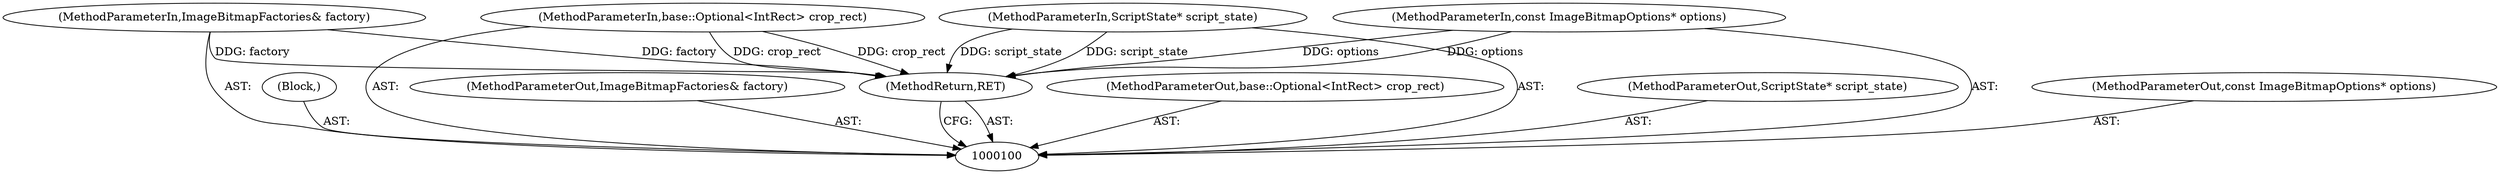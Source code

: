 digraph "0_Chrome_419c4bfbfb94849ed30dcab7c3aaf67afe238b27_0" {
"1000106" [label="(MethodReturn,RET)"];
"1000105" [label="(Block,)"];
"1000101" [label="(MethodParameterIn,ImageBitmapFactories& factory)"];
"1000114" [label="(MethodParameterOut,ImageBitmapFactories& factory)"];
"1000102" [label="(MethodParameterIn,base::Optional<IntRect> crop_rect)"];
"1000115" [label="(MethodParameterOut,base::Optional<IntRect> crop_rect)"];
"1000103" [label="(MethodParameterIn,ScriptState* script_state)"];
"1000116" [label="(MethodParameterOut,ScriptState* script_state)"];
"1000104" [label="(MethodParameterIn,const ImageBitmapOptions* options)"];
"1000117" [label="(MethodParameterOut,const ImageBitmapOptions* options)"];
"1000106" -> "1000100"  [label="AST: "];
"1000106" -> "1000100"  [label="CFG: "];
"1000104" -> "1000106"  [label="DDG: options"];
"1000103" -> "1000106"  [label="DDG: script_state"];
"1000102" -> "1000106"  [label="DDG: crop_rect"];
"1000101" -> "1000106"  [label="DDG: factory"];
"1000105" -> "1000100"  [label="AST: "];
"1000101" -> "1000100"  [label="AST: "];
"1000101" -> "1000106"  [label="DDG: factory"];
"1000114" -> "1000100"  [label="AST: "];
"1000102" -> "1000100"  [label="AST: "];
"1000102" -> "1000106"  [label="DDG: crop_rect"];
"1000115" -> "1000100"  [label="AST: "];
"1000103" -> "1000100"  [label="AST: "];
"1000103" -> "1000106"  [label="DDG: script_state"];
"1000116" -> "1000100"  [label="AST: "];
"1000104" -> "1000100"  [label="AST: "];
"1000104" -> "1000106"  [label="DDG: options"];
"1000117" -> "1000100"  [label="AST: "];
}

